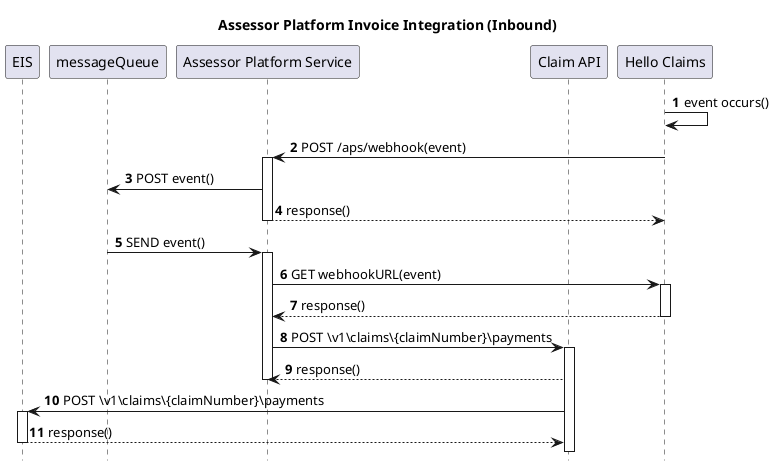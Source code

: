 @startuml Claim Status Managment Service - Sequence
'!theme sketchy-outline

title Assessor Platform Invoice Integration (Inbound)

'Style
hide footbox
skinparam TitleBorderThickness 0
' skinparam responseMessageBelowArrow true
' skinparam shadowing true
skinparam defaultFontName Raleway
autonumber

participant EIS
participant messageQueue
participant "Assessor Platform Service" as APS
participant "Claim API" as CAPI
participant "Hello Claims" as APM 

APM -> APM: event occurs()

APM -> APS: POST /aps/webhook(event)
activate APS
APS -> messageQueue: POST event()
APS --> APM: response()
deactivate APS

messageQueue -> APS: SEND event()
activate APS
APS -> APM: GET webhookURL(event)
activate APM
APM --> APS: response()
deactivate APM

APS -> CAPI: POST \v1\claims\{claimNumber}\payments
activate CAPI
CAPI --> APS: response()
deactivate APS

CAPI -> EIS: POST \v1\claims\{claimNumber}\payments
activate EIS
EIS --> CAPI: response()
deactivate EIS


@enduml